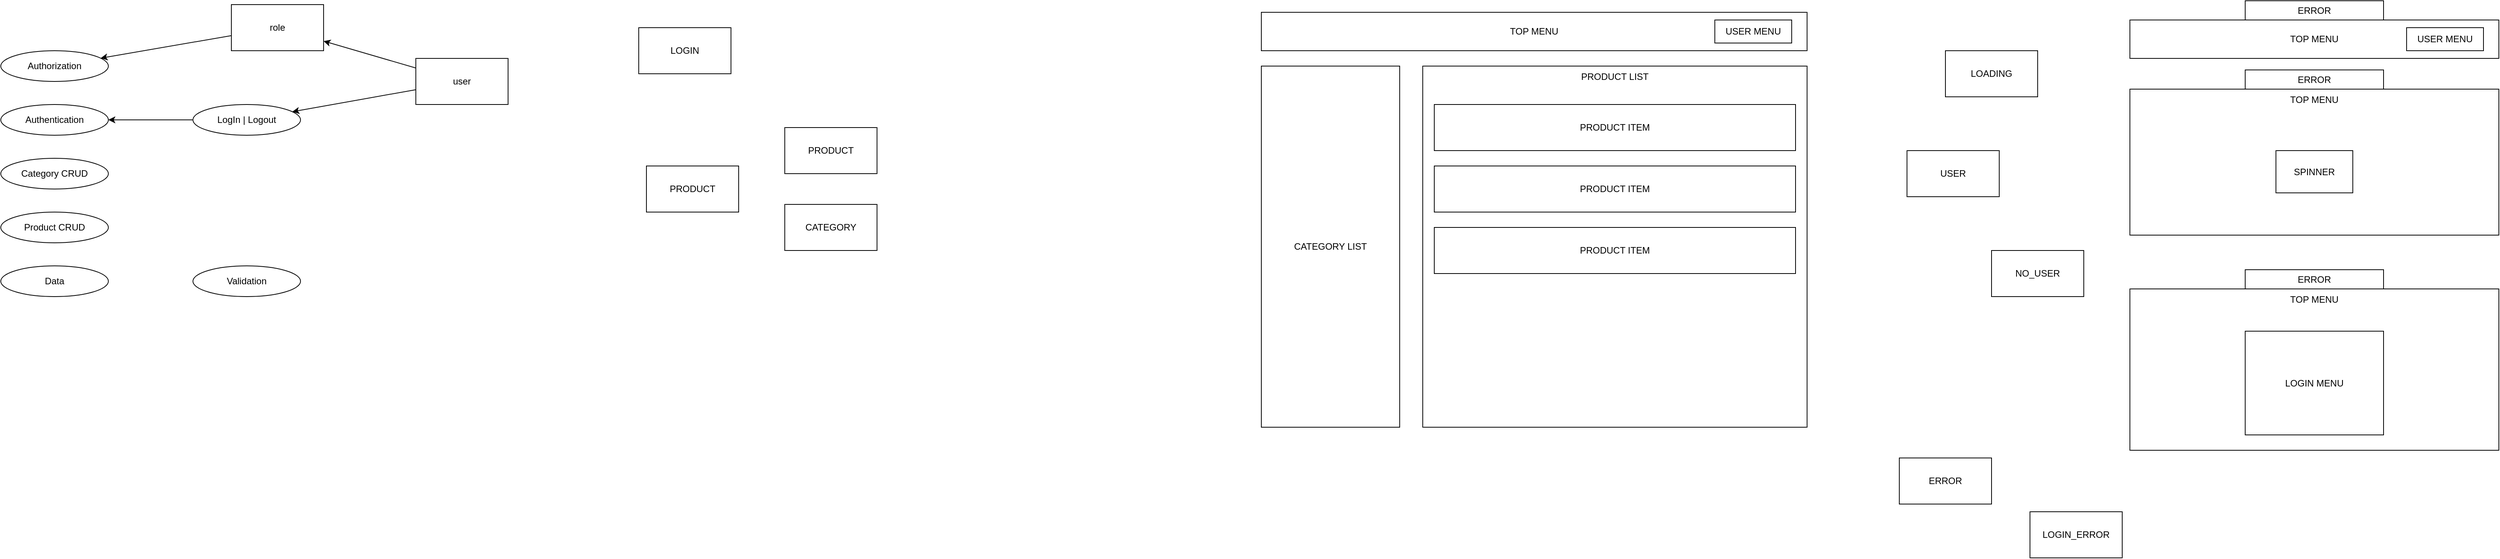 <mxfile version="12.5.3" type="device"><diagram id="gyYXAcTCFZOQtNcfqyp3" name="Page-1"><mxGraphModel dx="1574" dy="1429" grid="1" gridSize="10" guides="1" tooltips="1" connect="1" arrows="1" fold="1" page="1" pageScale="1" pageWidth="850" pageHeight="1100" math="0" shadow="0"><root><mxCell id="0"/><mxCell id="1" parent="0"/><mxCell id="qTjFFvZeIxByfDUZvZCe-1" value="Authorization" style="ellipse;whiteSpace=wrap;html=1;" parent="1" vertex="1"><mxGeometry x="120" y="80" width="140" height="40" as="geometry"/></mxCell><mxCell id="qTjFFvZeIxByfDUZvZCe-2" value="Authentication" style="ellipse;whiteSpace=wrap;html=1;" parent="1" vertex="1"><mxGeometry x="120" y="150" width="140" height="40" as="geometry"/></mxCell><mxCell id="qTjFFvZeIxByfDUZvZCe-3" value="Category CRUD" style="ellipse;whiteSpace=wrap;html=1;" parent="1" vertex="1"><mxGeometry x="120" y="220" width="140" height="40" as="geometry"/></mxCell><mxCell id="qTjFFvZeIxByfDUZvZCe-9" style="edgeStyle=none;rounded=0;orthogonalLoop=1;jettySize=auto;html=1;" parent="1" source="qTjFFvZeIxByfDUZvZCe-4" target="qTjFFvZeIxByfDUZvZCe-6" edge="1"><mxGeometry relative="1" as="geometry"/></mxCell><mxCell id="qTjFFvZeIxByfDUZvZCe-10" style="edgeStyle=none;rounded=0;orthogonalLoop=1;jettySize=auto;html=1;" parent="1" source="qTjFFvZeIxByfDUZvZCe-4" target="qTjFFvZeIxByfDUZvZCe-5" edge="1"><mxGeometry relative="1" as="geometry"/></mxCell><mxCell id="qTjFFvZeIxByfDUZvZCe-4" value="user" style="rounded=0;whiteSpace=wrap;html=1;" parent="1" vertex="1"><mxGeometry x="660" y="90" width="120" height="60" as="geometry"/></mxCell><mxCell id="qTjFFvZeIxByfDUZvZCe-8" style="edgeStyle=none;rounded=0;orthogonalLoop=1;jettySize=auto;html=1;" parent="1" source="qTjFFvZeIxByfDUZvZCe-5" target="qTjFFvZeIxByfDUZvZCe-1" edge="1"><mxGeometry relative="1" as="geometry"/></mxCell><mxCell id="qTjFFvZeIxByfDUZvZCe-5" value="role" style="rounded=0;whiteSpace=wrap;html=1;" parent="1" vertex="1"><mxGeometry x="420" y="20" width="120" height="60" as="geometry"/></mxCell><mxCell id="qTjFFvZeIxByfDUZvZCe-7" style="rounded=0;orthogonalLoop=1;jettySize=auto;html=1;" parent="1" source="qTjFFvZeIxByfDUZvZCe-6" target="qTjFFvZeIxByfDUZvZCe-2" edge="1"><mxGeometry relative="1" as="geometry"/></mxCell><mxCell id="qTjFFvZeIxByfDUZvZCe-6" value="LogIn | Logout" style="ellipse;whiteSpace=wrap;html=1;" parent="1" vertex="1"><mxGeometry x="370" y="150" width="140" height="40" as="geometry"/></mxCell><mxCell id="qTjFFvZeIxByfDUZvZCe-11" value="Product CRUD" style="ellipse;whiteSpace=wrap;html=1;" parent="1" vertex="1"><mxGeometry x="120" y="290" width="140" height="40" as="geometry"/></mxCell><mxCell id="qTjFFvZeIxByfDUZvZCe-12" value="Validation" style="ellipse;whiteSpace=wrap;html=1;" parent="1" vertex="1"><mxGeometry x="370" y="360" width="140" height="40" as="geometry"/></mxCell><mxCell id="qTjFFvZeIxByfDUZvZCe-13" value="Data" style="ellipse;whiteSpace=wrap;html=1;" parent="1" vertex="1"><mxGeometry x="120" y="360" width="140" height="40" as="geometry"/></mxCell><mxCell id="qTjFFvZeIxByfDUZvZCe-14" value="LOGIN" style="rounded=0;whiteSpace=wrap;html=1;" parent="1" vertex="1"><mxGeometry x="950" y="50" width="120" height="60" as="geometry"/></mxCell><mxCell id="qTjFFvZeIxByfDUZvZCe-15" value="CATEGORY" style="rounded=0;whiteSpace=wrap;html=1;" parent="1" vertex="1"><mxGeometry x="1140" y="280" width="120" height="60" as="geometry"/></mxCell><mxCell id="qTjFFvZeIxByfDUZvZCe-17" value="PRODUCT" style="rounded=0;whiteSpace=wrap;html=1;" parent="1" vertex="1"><mxGeometry x="1140" y="180" width="120" height="60" as="geometry"/></mxCell><mxCell id="qTjFFvZeIxByfDUZvZCe-18" value="PRODUCT" style="rounded=0;whiteSpace=wrap;html=1;" parent="1" vertex="1"><mxGeometry x="960" y="230" width="120" height="60" as="geometry"/></mxCell><mxCell id="594C7VoCNWO8fXbcrbiG-1" value="TOP MENU" style="rounded=0;whiteSpace=wrap;html=1;" parent="1" vertex="1"><mxGeometry x="1760" y="30" width="710" height="50" as="geometry"/></mxCell><mxCell id="594C7VoCNWO8fXbcrbiG-2" value="USER MENU" style="rounded=0;whiteSpace=wrap;html=1;" parent="1" vertex="1"><mxGeometry x="2350" y="40" width="100" height="30" as="geometry"/></mxCell><mxCell id="594C7VoCNWO8fXbcrbiG-3" value="CATEGORY LIST" style="rounded=0;whiteSpace=wrap;html=1;" parent="1" vertex="1"><mxGeometry x="1760" y="100" width="180" height="470" as="geometry"/></mxCell><mxCell id="594C7VoCNWO8fXbcrbiG-4" value="PRODUCT LIST" style="rounded=0;whiteSpace=wrap;html=1;verticalAlign=top;" parent="1" vertex="1"><mxGeometry x="1970" y="100" width="500" height="470" as="geometry"/></mxCell><mxCell id="594C7VoCNWO8fXbcrbiG-6" value="PRODUCT ITEM" style="rounded=0;whiteSpace=wrap;html=1;" parent="1" vertex="1"><mxGeometry x="1985" y="150" width="470" height="60" as="geometry"/></mxCell><mxCell id="594C7VoCNWO8fXbcrbiG-7" value="PRODUCT ITEM" style="rounded=0;whiteSpace=wrap;html=1;" parent="1" vertex="1"><mxGeometry x="1985" y="230" width="470" height="60" as="geometry"/></mxCell><mxCell id="594C7VoCNWO8fXbcrbiG-8" value="PRODUCT ITEM" style="rounded=0;whiteSpace=wrap;html=1;" parent="1" vertex="1"><mxGeometry x="1985" y="310" width="470" height="60" as="geometry"/></mxCell><mxCell id="594C7VoCNWO8fXbcrbiG-9" value="LOADING" style="rounded=0;whiteSpace=wrap;html=1;" parent="1" vertex="1"><mxGeometry x="2650" y="80" width="120" height="60" as="geometry"/></mxCell><mxCell id="594C7VoCNWO8fXbcrbiG-10" value="NO_USER" style="rounded=0;whiteSpace=wrap;html=1;" parent="1" vertex="1"><mxGeometry x="2710" y="340" width="120" height="60" as="geometry"/></mxCell><mxCell id="594C7VoCNWO8fXbcrbiG-11" value="USER" style="rounded=0;whiteSpace=wrap;html=1;" parent="1" vertex="1"><mxGeometry x="2600" y="210" width="120" height="60" as="geometry"/></mxCell><mxCell id="mpMdJLteGiQ7zylGgB3u-1" value="TOP MENU" style="rounded=0;whiteSpace=wrap;html=1;" vertex="1" parent="1"><mxGeometry x="2890" y="40" width="480" height="50" as="geometry"/></mxCell><mxCell id="mpMdJLteGiQ7zylGgB3u-2" value="USER MENU" style="rounded=0;whiteSpace=wrap;html=1;" vertex="1" parent="1"><mxGeometry x="3250" y="50" width="100" height="30" as="geometry"/></mxCell><mxCell id="mpMdJLteGiQ7zylGgB3u-3" value="TOP MENU" style="rounded=0;whiteSpace=wrap;html=1;verticalAlign=top;" vertex="1" parent="1"><mxGeometry x="2890" y="130" width="480" height="190" as="geometry"/></mxCell><mxCell id="mpMdJLteGiQ7zylGgB3u-4" value="SPINNER" style="rounded=0;whiteSpace=wrap;html=1;" vertex="1" parent="1"><mxGeometry x="3080" y="210" width="100" height="55" as="geometry"/></mxCell><mxCell id="mpMdJLteGiQ7zylGgB3u-6" value="TOP MENU" style="rounded=0;whiteSpace=wrap;html=1;verticalAlign=top;" vertex="1" parent="1"><mxGeometry x="2890" y="390" width="480" height="210" as="geometry"/></mxCell><mxCell id="mpMdJLteGiQ7zylGgB3u-7" value="LOGIN MENU" style="rounded=0;whiteSpace=wrap;html=1;" vertex="1" parent="1"><mxGeometry x="3040" y="445" width="180" height="135" as="geometry"/></mxCell><mxCell id="mpMdJLteGiQ7zylGgB3u-8" value="LOGIN_ERROR" style="rounded=0;whiteSpace=wrap;html=1;" vertex="1" parent="1"><mxGeometry x="2760" y="680" width="120" height="60" as="geometry"/></mxCell><mxCell id="mpMdJLteGiQ7zylGgB3u-10" value="ERROR" style="rounded=0;whiteSpace=wrap;html=1;" vertex="1" parent="1"><mxGeometry x="2590" y="610" width="120" height="60" as="geometry"/></mxCell><mxCell id="mpMdJLteGiQ7zylGgB3u-11" value="ERROR" style="rounded=0;whiteSpace=wrap;html=1;" vertex="1" parent="1"><mxGeometry x="3040" y="15" width="180" height="25" as="geometry"/></mxCell><mxCell id="mpMdJLteGiQ7zylGgB3u-12" value="ERROR" style="rounded=0;whiteSpace=wrap;html=1;" vertex="1" parent="1"><mxGeometry x="3040" y="105" width="180" height="25" as="geometry"/></mxCell><mxCell id="mpMdJLteGiQ7zylGgB3u-13" value="ERROR" style="rounded=0;whiteSpace=wrap;html=1;" vertex="1" parent="1"><mxGeometry x="3040" y="365" width="180" height="25" as="geometry"/></mxCell></root></mxGraphModel></diagram></mxfile>